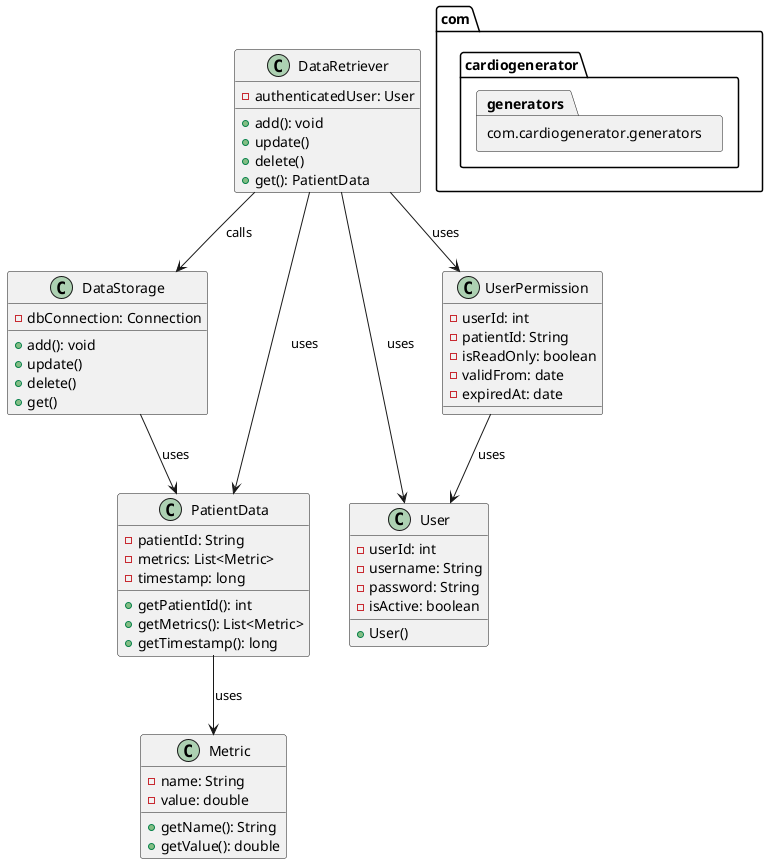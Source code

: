  @startuml
'https://plantuml.com/class-diagram
allowmixing

class DataStorage {
- dbConnection: Connection
+ add(): void
+ update()
+ delete()
+ get()
}

class PatientData {

- patientId: String
- metrics: List<Metric>
- timestamp: long
+ getPatientId(): int
+ getMetrics(): List<Metric>
+ getTimestamp(): long

}

class Metric {

 - name: String
 - value: double
 + getName(): String
 + getValue(): double

}

class DataRetriever {

- authenticatedUser: User
+ add(): void
+ update()
+ delete()
+ get(): PatientData

}

class User {

- userId: int
- username: String
- password: String
- isActive: boolean
+ User()

}

class UserPermission {

- userId: int
- patientId: String
- isReadOnly: boolean
- validFrom: date
- expiredAt: date

}


DataRetriever --> UserPermission: uses
DataRetriever --> User: uses
DataRetriever --> PatientData: uses
DataRetriever --> DataStorage: calls
DataStorage --> PatientData: uses
UserPermission --> User: uses
PatientData --> Metric: uses

package "com.cardiogenerator.generators"
@enduml